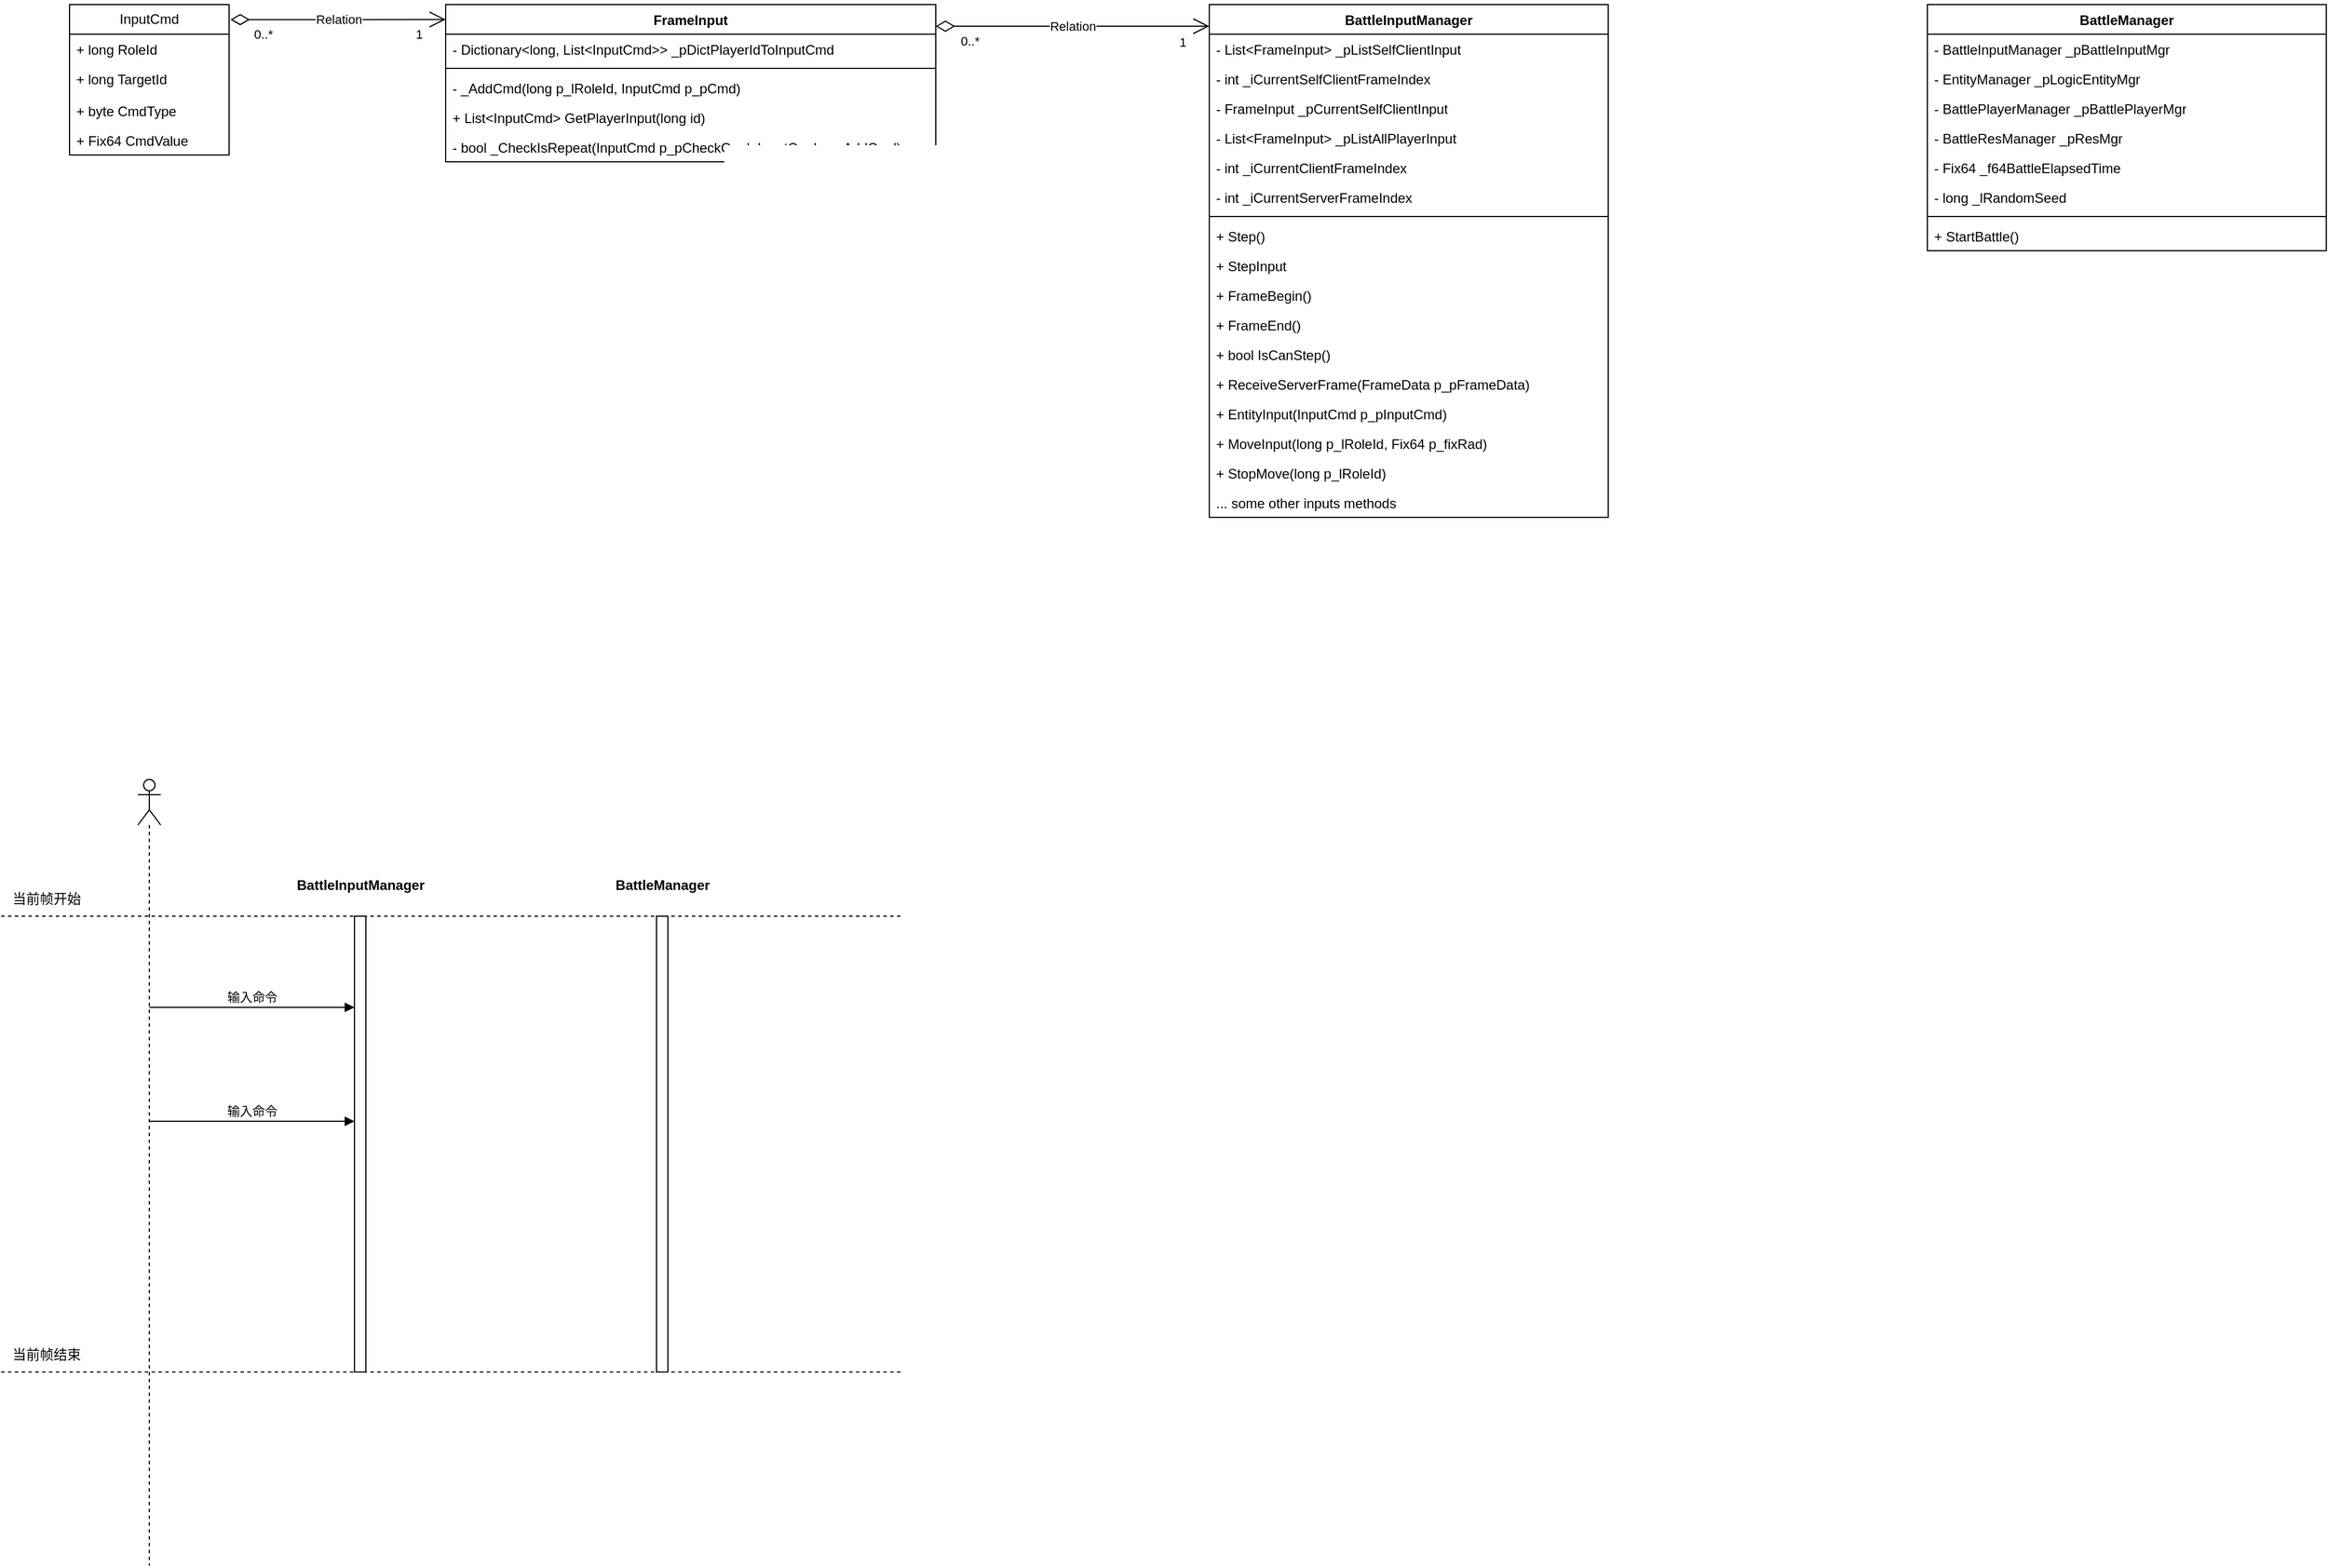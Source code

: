 <mxfile version="24.7.6">
  <diagram name="第 1 页" id="vn7D_aWN6ewGX6JlG7Fq">
    <mxGraphModel dx="792" dy="433" grid="1" gridSize="10" guides="1" tooltips="1" connect="1" arrows="1" fold="1" page="1" pageScale="1" pageWidth="827" pageHeight="1169" math="0" shadow="0">
      <root>
        <mxCell id="0" />
        <mxCell id="1" parent="0" />
        <mxCell id="2KxdIZGqT5pQ6b2vrtWy-5" value="InputCmd" style="swimlane;fontStyle=0;childLayout=stackLayout;horizontal=1;startSize=26;fillColor=none;horizontalStack=0;resizeParent=1;resizeParentMax=0;resizeLast=0;collapsible=1;marginBottom=0;whiteSpace=wrap;html=1;" vertex="1" parent="1">
          <mxGeometry x="200" y="80" width="140" height="132" as="geometry" />
        </mxCell>
        <mxCell id="2KxdIZGqT5pQ6b2vrtWy-6" value="+&amp;nbsp;long RoleId&lt;div&gt;&lt;br&gt;&lt;/div&gt;" style="text;strokeColor=none;fillColor=none;align=left;verticalAlign=top;spacingLeft=4;spacingRight=4;overflow=hidden;rotatable=0;points=[[0,0.5],[1,0.5]];portConstraint=eastwest;whiteSpace=wrap;html=1;" vertex="1" parent="2KxdIZGqT5pQ6b2vrtWy-5">
          <mxGeometry y="26" width="140" height="26" as="geometry" />
        </mxCell>
        <mxCell id="2KxdIZGqT5pQ6b2vrtWy-7" value="+ long TargetId" style="text;strokeColor=none;fillColor=none;align=left;verticalAlign=top;spacingLeft=4;spacingRight=4;overflow=hidden;rotatable=0;points=[[0,0.5],[1,0.5]];portConstraint=eastwest;whiteSpace=wrap;html=1;" vertex="1" parent="2KxdIZGqT5pQ6b2vrtWy-5">
          <mxGeometry y="52" width="140" height="28" as="geometry" />
        </mxCell>
        <mxCell id="2KxdIZGqT5pQ6b2vrtWy-8" value="+ byte CmdType" style="text;strokeColor=none;fillColor=none;align=left;verticalAlign=top;spacingLeft=4;spacingRight=4;overflow=hidden;rotatable=0;points=[[0,0.5],[1,0.5]];portConstraint=eastwest;whiteSpace=wrap;html=1;" vertex="1" parent="2KxdIZGqT5pQ6b2vrtWy-5">
          <mxGeometry y="80" width="140" height="26" as="geometry" />
        </mxCell>
        <mxCell id="2KxdIZGqT5pQ6b2vrtWy-9" value="+ Fix64 CmdValue" style="text;strokeColor=none;fillColor=none;align=left;verticalAlign=top;spacingLeft=4;spacingRight=4;overflow=hidden;rotatable=0;points=[[0,0.5],[1,0.5]];portConstraint=eastwest;whiteSpace=wrap;html=1;" vertex="1" parent="2KxdIZGqT5pQ6b2vrtWy-5">
          <mxGeometry y="106" width="140" height="26" as="geometry" />
        </mxCell>
        <mxCell id="2KxdIZGqT5pQ6b2vrtWy-10" value="FrameInput" style="swimlane;fontStyle=1;align=center;verticalAlign=top;childLayout=stackLayout;horizontal=1;startSize=26;horizontalStack=0;resizeParent=1;resizeParentMax=0;resizeLast=0;collapsible=1;marginBottom=0;whiteSpace=wrap;html=1;" vertex="1" parent="1">
          <mxGeometry x="530" y="80" width="430" height="138" as="geometry" />
        </mxCell>
        <mxCell id="2KxdIZGqT5pQ6b2vrtWy-11" value="-&amp;nbsp;Dictionary&amp;lt;long, List&amp;lt;InputCmd&amp;gt;&amp;gt; _pDictPlayerIdToInputCmd" style="text;strokeColor=none;fillColor=none;align=left;verticalAlign=top;spacingLeft=4;spacingRight=4;overflow=hidden;rotatable=0;points=[[0,0.5],[1,0.5]];portConstraint=eastwest;whiteSpace=wrap;html=1;" vertex="1" parent="2KxdIZGqT5pQ6b2vrtWy-10">
          <mxGeometry y="26" width="430" height="26" as="geometry" />
        </mxCell>
        <mxCell id="2KxdIZGqT5pQ6b2vrtWy-12" value="" style="line;strokeWidth=1;fillColor=none;align=left;verticalAlign=middle;spacingTop=-1;spacingLeft=3;spacingRight=3;rotatable=0;labelPosition=right;points=[];portConstraint=eastwest;strokeColor=inherit;" vertex="1" parent="2KxdIZGqT5pQ6b2vrtWy-10">
          <mxGeometry y="52" width="430" height="8" as="geometry" />
        </mxCell>
        <mxCell id="2KxdIZGqT5pQ6b2vrtWy-13" value="- _AddCmd(long p_lRoleId, InputCmd p_pCmd)" style="text;strokeColor=none;fillColor=none;align=left;verticalAlign=top;spacingLeft=4;spacingRight=4;overflow=hidden;rotatable=0;points=[[0,0.5],[1,0.5]];portConstraint=eastwest;whiteSpace=wrap;html=1;" vertex="1" parent="2KxdIZGqT5pQ6b2vrtWy-10">
          <mxGeometry y="60" width="430" height="26" as="geometry" />
        </mxCell>
        <mxCell id="2KxdIZGqT5pQ6b2vrtWy-17" value="+ List&amp;lt;InputCmd&amp;gt; GetPlayerInput(long id)&amp;nbsp;" style="text;strokeColor=none;fillColor=none;align=left;verticalAlign=top;spacingLeft=4;spacingRight=4;overflow=hidden;rotatable=0;points=[[0,0.5],[1,0.5]];portConstraint=eastwest;whiteSpace=wrap;html=1;" vertex="1" parent="2KxdIZGqT5pQ6b2vrtWy-10">
          <mxGeometry y="86" width="430" height="26" as="geometry" />
        </mxCell>
        <mxCell id="2KxdIZGqT5pQ6b2vrtWy-22" value="- bool _CheckIsRepeat(InputCmd p_pCheckCmd, InputCmd p_pAddCmd)" style="text;strokeColor=none;fillColor=none;align=left;verticalAlign=top;spacingLeft=4;spacingRight=4;overflow=hidden;rotatable=0;points=[[0,0.5],[1,0.5]];portConstraint=eastwest;whiteSpace=wrap;html=1;" vertex="1" parent="2KxdIZGqT5pQ6b2vrtWy-10">
          <mxGeometry y="112" width="430" height="26" as="geometry" />
        </mxCell>
        <mxCell id="2KxdIZGqT5pQ6b2vrtWy-14" value="Relation" style="endArrow=open;html=1;endSize=12;startArrow=diamondThin;startSize=14;startFill=0;edgeStyle=orthogonalEdgeStyle;rounded=0;exitX=1.009;exitY=0.1;exitDx=0;exitDy=0;exitPerimeter=0;entryX=0;entryY=0.095;entryDx=0;entryDy=0;entryPerimeter=0;" edge="1" parent="1" source="2KxdIZGqT5pQ6b2vrtWy-5" target="2KxdIZGqT5pQ6b2vrtWy-10">
          <mxGeometry relative="1" as="geometry">
            <mxPoint x="260" y="340" as="sourcePoint" />
            <mxPoint x="490" y="320" as="targetPoint" />
          </mxGeometry>
        </mxCell>
        <mxCell id="2KxdIZGqT5pQ6b2vrtWy-15" value="0..*" style="edgeLabel;resizable=0;html=1;align=left;verticalAlign=top;" connectable="0" vertex="1" parent="2KxdIZGqT5pQ6b2vrtWy-14">
          <mxGeometry x="-1" relative="1" as="geometry">
            <mxPoint x="19" as="offset" />
          </mxGeometry>
        </mxCell>
        <mxCell id="2KxdIZGqT5pQ6b2vrtWy-16" value="1" style="edgeLabel;resizable=0;html=1;align=right;verticalAlign=top;" connectable="0" vertex="1" parent="2KxdIZGqT5pQ6b2vrtWy-14">
          <mxGeometry x="1" relative="1" as="geometry">
            <mxPoint x="-20" as="offset" />
          </mxGeometry>
        </mxCell>
        <mxCell id="2KxdIZGqT5pQ6b2vrtWy-23" value="BattleInputManager" style="swimlane;fontStyle=1;align=center;verticalAlign=top;childLayout=stackLayout;horizontal=1;startSize=26;horizontalStack=0;resizeParent=1;resizeParentMax=0;resizeLast=0;collapsible=1;marginBottom=0;whiteSpace=wrap;html=1;" vertex="1" parent="1">
          <mxGeometry x="1200" y="80" width="350" height="450" as="geometry" />
        </mxCell>
        <mxCell id="2KxdIZGqT5pQ6b2vrtWy-24" value="- List&amp;lt;FrameInput&amp;gt; _pListSelfClientInput&amp;nbsp;" style="text;strokeColor=none;fillColor=none;align=left;verticalAlign=top;spacingLeft=4;spacingRight=4;overflow=hidden;rotatable=0;points=[[0,0.5],[1,0.5]];portConstraint=eastwest;whiteSpace=wrap;html=1;" vertex="1" parent="2KxdIZGqT5pQ6b2vrtWy-23">
          <mxGeometry y="26" width="350" height="26" as="geometry" />
        </mxCell>
        <mxCell id="2KxdIZGqT5pQ6b2vrtWy-27" value="-&amp;nbsp;int _iCurrentSelfClientFrameIndex" style="text;strokeColor=none;fillColor=none;align=left;verticalAlign=top;spacingLeft=4;spacingRight=4;overflow=hidden;rotatable=0;points=[[0,0.5],[1,0.5]];portConstraint=eastwest;whiteSpace=wrap;html=1;" vertex="1" parent="2KxdIZGqT5pQ6b2vrtWy-23">
          <mxGeometry y="52" width="350" height="26" as="geometry" />
        </mxCell>
        <mxCell id="2KxdIZGqT5pQ6b2vrtWy-28" value="- FrameInput _pCurrentSelfClientInput" style="text;strokeColor=none;fillColor=none;align=left;verticalAlign=top;spacingLeft=4;spacingRight=4;overflow=hidden;rotatable=0;points=[[0,0.5],[1,0.5]];portConstraint=eastwest;whiteSpace=wrap;html=1;" vertex="1" parent="2KxdIZGqT5pQ6b2vrtWy-23">
          <mxGeometry y="78" width="350" height="26" as="geometry" />
        </mxCell>
        <mxCell id="2KxdIZGqT5pQ6b2vrtWy-29" value="- List&amp;lt;FrameInput&amp;gt; _pListAllPlayerInput&amp;nbsp;" style="text;strokeColor=none;fillColor=none;align=left;verticalAlign=top;spacingLeft=4;spacingRight=4;overflow=hidden;rotatable=0;points=[[0,0.5],[1,0.5]];portConstraint=eastwest;whiteSpace=wrap;html=1;" vertex="1" parent="2KxdIZGqT5pQ6b2vrtWy-23">
          <mxGeometry y="104" width="350" height="26" as="geometry" />
        </mxCell>
        <mxCell id="2KxdIZGqT5pQ6b2vrtWy-30" value="-&amp;nbsp;int _iCurrentClientFrameIndex" style="text;strokeColor=none;fillColor=none;align=left;verticalAlign=top;spacingLeft=4;spacingRight=4;overflow=hidden;rotatable=0;points=[[0,0.5],[1,0.5]];portConstraint=eastwest;whiteSpace=wrap;html=1;" vertex="1" parent="2KxdIZGqT5pQ6b2vrtWy-23">
          <mxGeometry y="130" width="350" height="26" as="geometry" />
        </mxCell>
        <mxCell id="2KxdIZGqT5pQ6b2vrtWy-31" value="-&amp;nbsp;int _iCurrentServerFrameIndex" style="text;strokeColor=none;fillColor=none;align=left;verticalAlign=top;spacingLeft=4;spacingRight=4;overflow=hidden;rotatable=0;points=[[0,0.5],[1,0.5]];portConstraint=eastwest;whiteSpace=wrap;html=1;" vertex="1" parent="2KxdIZGqT5pQ6b2vrtWy-23">
          <mxGeometry y="156" width="350" height="26" as="geometry" />
        </mxCell>
        <mxCell id="2KxdIZGqT5pQ6b2vrtWy-25" value="" style="line;strokeWidth=1;fillColor=none;align=left;verticalAlign=middle;spacingTop=-1;spacingLeft=3;spacingRight=3;rotatable=0;labelPosition=right;points=[];portConstraint=eastwest;strokeColor=inherit;" vertex="1" parent="2KxdIZGqT5pQ6b2vrtWy-23">
          <mxGeometry y="182" width="350" height="8" as="geometry" />
        </mxCell>
        <mxCell id="2KxdIZGqT5pQ6b2vrtWy-49" value="+&amp;nbsp;Step()" style="text;strokeColor=none;fillColor=none;align=left;verticalAlign=top;spacingLeft=4;spacingRight=4;overflow=hidden;rotatable=0;points=[[0,0.5],[1,0.5]];portConstraint=eastwest;whiteSpace=wrap;html=1;" vertex="1" parent="2KxdIZGqT5pQ6b2vrtWy-23">
          <mxGeometry y="190" width="350" height="26" as="geometry" />
        </mxCell>
        <mxCell id="2KxdIZGqT5pQ6b2vrtWy-48" value="+&amp;nbsp;StepInput" style="text;strokeColor=none;fillColor=none;align=left;verticalAlign=top;spacingLeft=4;spacingRight=4;overflow=hidden;rotatable=0;points=[[0,0.5],[1,0.5]];portConstraint=eastwest;whiteSpace=wrap;html=1;" vertex="1" parent="2KxdIZGqT5pQ6b2vrtWy-23">
          <mxGeometry y="216" width="350" height="26" as="geometry" />
        </mxCell>
        <mxCell id="2KxdIZGqT5pQ6b2vrtWy-26" value="+ FrameBegin()" style="text;strokeColor=none;fillColor=none;align=left;verticalAlign=top;spacingLeft=4;spacingRight=4;overflow=hidden;rotatable=0;points=[[0,0.5],[1,0.5]];portConstraint=eastwest;whiteSpace=wrap;html=1;" vertex="1" parent="2KxdIZGqT5pQ6b2vrtWy-23">
          <mxGeometry y="242" width="350" height="26" as="geometry" />
        </mxCell>
        <mxCell id="2KxdIZGqT5pQ6b2vrtWy-32" value="+ FrameEnd()" style="text;strokeColor=none;fillColor=none;align=left;verticalAlign=top;spacingLeft=4;spacingRight=4;overflow=hidden;rotatable=0;points=[[0,0.5],[1,0.5]];portConstraint=eastwest;whiteSpace=wrap;html=1;" vertex="1" parent="2KxdIZGqT5pQ6b2vrtWy-23">
          <mxGeometry y="268" width="350" height="26" as="geometry" />
        </mxCell>
        <mxCell id="2KxdIZGqT5pQ6b2vrtWy-59" value="+ bool IsCanStep()" style="text;strokeColor=none;fillColor=none;align=left;verticalAlign=top;spacingLeft=4;spacingRight=4;overflow=hidden;rotatable=0;points=[[0,0.5],[1,0.5]];portConstraint=eastwest;whiteSpace=wrap;html=1;" vertex="1" parent="2KxdIZGqT5pQ6b2vrtWy-23">
          <mxGeometry y="294" width="350" height="26" as="geometry" />
        </mxCell>
        <mxCell id="2KxdIZGqT5pQ6b2vrtWy-43" value="+&amp;nbsp;ReceiveServerFrame(FrameData p_pFrameData)" style="text;strokeColor=none;fillColor=none;align=left;verticalAlign=top;spacingLeft=4;spacingRight=4;overflow=hidden;rotatable=0;points=[[0,0.5],[1,0.5]];portConstraint=eastwest;whiteSpace=wrap;html=1;" vertex="1" parent="2KxdIZGqT5pQ6b2vrtWy-23">
          <mxGeometry y="320" width="350" height="26" as="geometry" />
        </mxCell>
        <mxCell id="2KxdIZGqT5pQ6b2vrtWy-44" value="+&amp;nbsp;EntityInput(InputCmd p_pInputCmd)" style="text;strokeColor=none;fillColor=none;align=left;verticalAlign=top;spacingLeft=4;spacingRight=4;overflow=hidden;rotatable=0;points=[[0,0.5],[1,0.5]];portConstraint=eastwest;whiteSpace=wrap;html=1;" vertex="1" parent="2KxdIZGqT5pQ6b2vrtWy-23">
          <mxGeometry y="346" width="350" height="26" as="geometry" />
        </mxCell>
        <mxCell id="2KxdIZGqT5pQ6b2vrtWy-45" value="+&amp;nbsp;MoveInput(long p_lRoleId, Fix64 p_fixRad)" style="text;strokeColor=none;fillColor=none;align=left;verticalAlign=top;spacingLeft=4;spacingRight=4;overflow=hidden;rotatable=0;points=[[0,0.5],[1,0.5]];portConstraint=eastwest;whiteSpace=wrap;html=1;" vertex="1" parent="2KxdIZGqT5pQ6b2vrtWy-23">
          <mxGeometry y="372" width="350" height="26" as="geometry" />
        </mxCell>
        <mxCell id="2KxdIZGqT5pQ6b2vrtWy-46" value="+&amp;nbsp;StopMove(long p_lRoleId)" style="text;strokeColor=none;fillColor=none;align=left;verticalAlign=top;spacingLeft=4;spacingRight=4;overflow=hidden;rotatable=0;points=[[0,0.5],[1,0.5]];portConstraint=eastwest;whiteSpace=wrap;html=1;" vertex="1" parent="2KxdIZGqT5pQ6b2vrtWy-23">
          <mxGeometry y="398" width="350" height="26" as="geometry" />
        </mxCell>
        <mxCell id="2KxdIZGqT5pQ6b2vrtWy-47" value="... some&amp;nbsp;other inputs&amp;nbsp;methods" style="text;strokeColor=none;fillColor=none;align=left;verticalAlign=top;spacingLeft=4;spacingRight=4;overflow=hidden;rotatable=0;points=[[0,0.5],[1,0.5]];portConstraint=eastwest;whiteSpace=wrap;html=1;" vertex="1" parent="2KxdIZGqT5pQ6b2vrtWy-23">
          <mxGeometry y="424" width="350" height="26" as="geometry" />
        </mxCell>
        <mxCell id="2KxdIZGqT5pQ6b2vrtWy-39" value="Relation" style="endArrow=open;html=1;endSize=12;startArrow=diamondThin;startSize=14;startFill=0;edgeStyle=orthogonalEdgeStyle;rounded=0;" edge="1" parent="1" source="2KxdIZGqT5pQ6b2vrtWy-10" target="2KxdIZGqT5pQ6b2vrtWy-23">
          <mxGeometry relative="1" as="geometry">
            <mxPoint x="810.0" y="270.898" as="sourcePoint" />
            <mxPoint x="1053.07" y="270.002" as="targetPoint" />
            <Array as="points">
              <mxPoint x="1160" y="99" />
              <mxPoint x="1160" y="99" />
            </Array>
          </mxGeometry>
        </mxCell>
        <mxCell id="2KxdIZGqT5pQ6b2vrtWy-40" value="0..*" style="edgeLabel;resizable=0;html=1;align=left;verticalAlign=top;" connectable="0" vertex="1" parent="2KxdIZGqT5pQ6b2vrtWy-39">
          <mxGeometry x="-1" relative="1" as="geometry">
            <mxPoint x="20" as="offset" />
          </mxGeometry>
        </mxCell>
        <mxCell id="2KxdIZGqT5pQ6b2vrtWy-41" value="1" style="edgeLabel;resizable=0;html=1;align=right;verticalAlign=top;" connectable="0" vertex="1" parent="2KxdIZGqT5pQ6b2vrtWy-39">
          <mxGeometry x="1" relative="1" as="geometry">
            <mxPoint x="-20" y="1" as="offset" />
          </mxGeometry>
        </mxCell>
        <mxCell id="2KxdIZGqT5pQ6b2vrtWy-50" value="BattleManager" style="swimlane;fontStyle=1;align=center;verticalAlign=top;childLayout=stackLayout;horizontal=1;startSize=26;horizontalStack=0;resizeParent=1;resizeParentMax=0;resizeLast=0;collapsible=1;marginBottom=0;whiteSpace=wrap;html=1;" vertex="1" parent="1">
          <mxGeometry x="1830" y="80" width="350" height="216" as="geometry" />
        </mxCell>
        <mxCell id="2KxdIZGqT5pQ6b2vrtWy-51" value="- BattleInputManager _pBattleInputMgr" style="text;strokeColor=none;fillColor=none;align=left;verticalAlign=top;spacingLeft=4;spacingRight=4;overflow=hidden;rotatable=0;points=[[0,0.5],[1,0.5]];portConstraint=eastwest;whiteSpace=wrap;html=1;" vertex="1" parent="2KxdIZGqT5pQ6b2vrtWy-50">
          <mxGeometry y="26" width="350" height="26" as="geometry" />
        </mxCell>
        <mxCell id="2KxdIZGqT5pQ6b2vrtWy-55" value="- EntityManager _pLogicEntityMgr" style="text;strokeColor=none;fillColor=none;align=left;verticalAlign=top;spacingLeft=4;spacingRight=4;overflow=hidden;rotatable=0;points=[[0,0.5],[1,0.5]];portConstraint=eastwest;whiteSpace=wrap;html=1;" vertex="1" parent="2KxdIZGqT5pQ6b2vrtWy-50">
          <mxGeometry y="52" width="350" height="26" as="geometry" />
        </mxCell>
        <mxCell id="2KxdIZGqT5pQ6b2vrtWy-56" value="- BattlePlayerManager _pBattlePlayerMgr" style="text;strokeColor=none;fillColor=none;align=left;verticalAlign=top;spacingLeft=4;spacingRight=4;overflow=hidden;rotatable=0;points=[[0,0.5],[1,0.5]];portConstraint=eastwest;whiteSpace=wrap;html=1;" vertex="1" parent="2KxdIZGqT5pQ6b2vrtWy-50">
          <mxGeometry y="78" width="350" height="26" as="geometry" />
        </mxCell>
        <mxCell id="2KxdIZGqT5pQ6b2vrtWy-54" value="- BattleResManager _pResMgr" style="text;strokeColor=none;fillColor=none;align=left;verticalAlign=top;spacingLeft=4;spacingRight=4;overflow=hidden;rotatable=0;points=[[0,0.5],[1,0.5]];portConstraint=eastwest;whiteSpace=wrap;html=1;" vertex="1" parent="2KxdIZGqT5pQ6b2vrtWy-50">
          <mxGeometry y="104" width="350" height="26" as="geometry" />
        </mxCell>
        <mxCell id="2KxdIZGqT5pQ6b2vrtWy-57" value="-&amp;nbsp;Fix64 _f64BattleElapsedTime" style="text;strokeColor=none;fillColor=none;align=left;verticalAlign=top;spacingLeft=4;spacingRight=4;overflow=hidden;rotatable=0;points=[[0,0.5],[1,0.5]];portConstraint=eastwest;whiteSpace=wrap;html=1;" vertex="1" parent="2KxdIZGqT5pQ6b2vrtWy-50">
          <mxGeometry y="130" width="350" height="26" as="geometry" />
        </mxCell>
        <mxCell id="2KxdIZGqT5pQ6b2vrtWy-58" value="-&amp;nbsp;long _lRandomSeed" style="text;strokeColor=none;fillColor=none;align=left;verticalAlign=top;spacingLeft=4;spacingRight=4;overflow=hidden;rotatable=0;points=[[0,0.5],[1,0.5]];portConstraint=eastwest;whiteSpace=wrap;html=1;" vertex="1" parent="2KxdIZGqT5pQ6b2vrtWy-50">
          <mxGeometry y="156" width="350" height="26" as="geometry" />
        </mxCell>
        <mxCell id="2KxdIZGqT5pQ6b2vrtWy-52" value="" style="line;strokeWidth=1;fillColor=none;align=left;verticalAlign=middle;spacingTop=-1;spacingLeft=3;spacingRight=3;rotatable=0;labelPosition=right;points=[];portConstraint=eastwest;strokeColor=inherit;" vertex="1" parent="2KxdIZGqT5pQ6b2vrtWy-50">
          <mxGeometry y="182" width="350" height="8" as="geometry" />
        </mxCell>
        <mxCell id="2KxdIZGqT5pQ6b2vrtWy-53" value="+&amp;nbsp;StartBattle()" style="text;strokeColor=none;fillColor=none;align=left;verticalAlign=top;spacingLeft=4;spacingRight=4;overflow=hidden;rotatable=0;points=[[0,0.5],[1,0.5]];portConstraint=eastwest;whiteSpace=wrap;html=1;" vertex="1" parent="2KxdIZGqT5pQ6b2vrtWy-50">
          <mxGeometry y="190" width="350" height="26" as="geometry" />
        </mxCell>
        <mxCell id="2KxdIZGqT5pQ6b2vrtWy-62" value="" style="shape=umlLifeline;perimeter=lifelinePerimeter;whiteSpace=wrap;html=1;container=1;dropTarget=0;collapsible=0;recursiveResize=0;outlineConnect=0;portConstraint=eastwest;newEdgeStyle={&quot;curved&quot;:0,&quot;rounded&quot;:0};participant=umlActor;" vertex="1" parent="1">
          <mxGeometry x="260" y="760" width="20" height="690" as="geometry" />
        </mxCell>
        <mxCell id="2KxdIZGqT5pQ6b2vrtWy-67" value="" style="html=1;points=[[0,0,0,0,5],[0,1,0,0,-5],[1,0,0,0,5],[1,1,0,0,-5]];perimeter=orthogonalPerimeter;outlineConnect=0;targetShapes=umlLifeline;portConstraint=eastwest;newEdgeStyle={&quot;curved&quot;:0,&quot;rounded&quot;:0};" vertex="1" parent="1">
          <mxGeometry x="450" y="880" width="10" height="400" as="geometry" />
        </mxCell>
        <mxCell id="2KxdIZGqT5pQ6b2vrtWy-69" value="BattleInput&lt;span style=&quot;background-color: initial;&quot;&gt;Manager&lt;/span&gt;" style="text;align=center;fontStyle=1;verticalAlign=middle;spacingLeft=3;spacingRight=3;strokeColor=none;rotatable=0;points=[[0,0.5],[1,0.5]];portConstraint=eastwest;html=1;" vertex="1" parent="1">
          <mxGeometry x="415" y="840" width="80" height="26" as="geometry" />
        </mxCell>
        <mxCell id="2KxdIZGqT5pQ6b2vrtWy-70" value="" style="html=1;points=[[0,0,0,0,5],[0,1,0,0,-5],[1,0,0,0,5],[1,1,0,0,-5]];perimeter=orthogonalPerimeter;outlineConnect=0;targetShapes=umlLifeline;portConstraint=eastwest;newEdgeStyle={&quot;curved&quot;:0,&quot;rounded&quot;:0};" vertex="1" parent="1">
          <mxGeometry x="715" y="880" width="10" height="400" as="geometry" />
        </mxCell>
        <mxCell id="2KxdIZGqT5pQ6b2vrtWy-71" value="BattleManager" style="text;align=center;fontStyle=1;verticalAlign=middle;spacingLeft=3;spacingRight=3;strokeColor=none;rotatable=0;points=[[0,0.5],[1,0.5]];portConstraint=eastwest;html=1;" vertex="1" parent="1">
          <mxGeometry x="680" y="840" width="80" height="26" as="geometry" />
        </mxCell>
        <mxCell id="2KxdIZGqT5pQ6b2vrtWy-72" value="输入命令" style="html=1;verticalAlign=bottom;endArrow=block;curved=0;rounded=0;" edge="1" parent="1" target="2KxdIZGqT5pQ6b2vrtWy-67">
          <mxGeometry width="80" relative="1" as="geometry">
            <mxPoint x="270" y="960" as="sourcePoint" />
            <mxPoint x="350" y="960" as="targetPoint" />
          </mxGeometry>
        </mxCell>
        <mxCell id="2KxdIZGqT5pQ6b2vrtWy-73" value="输入命令" style="html=1;verticalAlign=bottom;endArrow=block;curved=0;rounded=0;" edge="1" parent="1" target="2KxdIZGqT5pQ6b2vrtWy-67">
          <mxGeometry width="80" relative="1" as="geometry">
            <mxPoint x="270" y="1060" as="sourcePoint" />
            <mxPoint x="350" y="1060" as="targetPoint" />
          </mxGeometry>
        </mxCell>
        <mxCell id="2KxdIZGqT5pQ6b2vrtWy-75" value="" style="endArrow=none;dashed=1;html=1;rounded=0;" edge="1" parent="1">
          <mxGeometry width="50" height="50" relative="1" as="geometry">
            <mxPoint x="140" y="880" as="sourcePoint" />
            <mxPoint x="930" y="880" as="targetPoint" />
          </mxGeometry>
        </mxCell>
        <mxCell id="2KxdIZGqT5pQ6b2vrtWy-76" value="" style="endArrow=none;dashed=1;html=1;rounded=0;" edge="1" parent="1">
          <mxGeometry width="50" height="50" relative="1" as="geometry">
            <mxPoint x="140" y="1280" as="sourcePoint" />
            <mxPoint x="930" y="1280" as="targetPoint" />
          </mxGeometry>
        </mxCell>
        <mxCell id="2KxdIZGqT5pQ6b2vrtWy-78" value="当前帧开始" style="text;html=1;align=center;verticalAlign=middle;whiteSpace=wrap;rounded=0;" vertex="1" parent="1">
          <mxGeometry x="140" y="850" width="80" height="30" as="geometry" />
        </mxCell>
        <mxCell id="2KxdIZGqT5pQ6b2vrtWy-79" value="当前帧结束" style="text;html=1;align=center;verticalAlign=middle;whiteSpace=wrap;rounded=0;" vertex="1" parent="1">
          <mxGeometry x="140" y="1250" width="80" height="30" as="geometry" />
        </mxCell>
      </root>
    </mxGraphModel>
  </diagram>
</mxfile>
